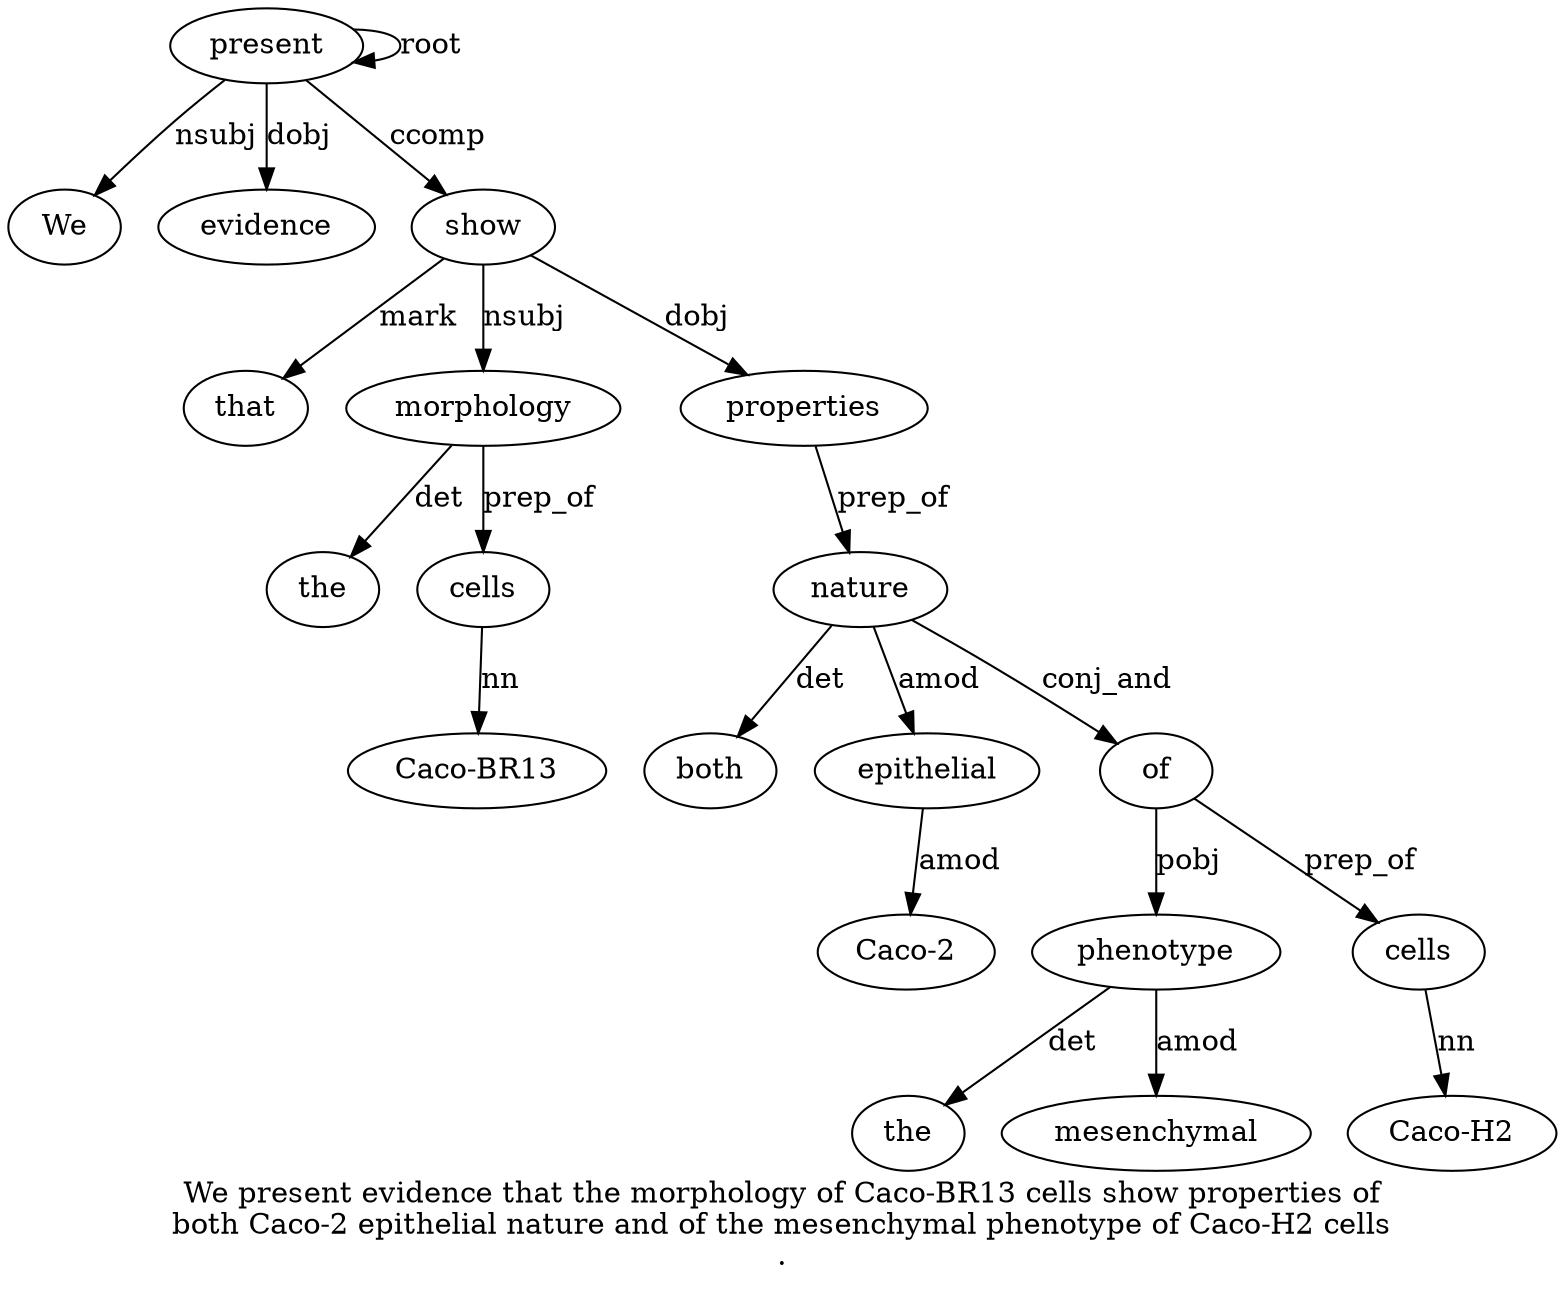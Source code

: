 digraph "We present evidence that the morphology of Caco-BR13 cells show properties of both Caco-2 epithelial nature and of the mesenchymal phenotype of Caco-H2 cells ." {
label="We present evidence that the morphology of Caco-BR13 cells show properties of
both Caco-2 epithelial nature and of the mesenchymal phenotype of Caco-H2 cells
.";
present2 [style=filled, fillcolor=white, label=present];
We1 [style=filled, fillcolor=white, label=We];
present2 -> We1  [label=nsubj];
present2 -> present2  [label=root];
evidence3 [style=filled, fillcolor=white, label=evidence];
present2 -> evidence3  [label=dobj];
show10 [style=filled, fillcolor=white, label=show];
that4 [style=filled, fillcolor=white, label=that];
show10 -> that4  [label=mark];
morphology6 [style=filled, fillcolor=white, label=morphology];
the5 [style=filled, fillcolor=white, label=the];
morphology6 -> the5  [label=det];
show10 -> morphology6  [label=nsubj];
cells9 [style=filled, fillcolor=white, label=cells];
"Caco-BR138" [style=filled, fillcolor=white, label="Caco-BR13"];
cells9 -> "Caco-BR138"  [label=nn];
morphology6 -> cells9  [label=prep_of];
present2 -> show10  [label=ccomp];
properties11 [style=filled, fillcolor=white, label=properties];
show10 -> properties11  [label=dobj];
nature16 [style=filled, fillcolor=white, label=nature];
both13 [style=filled, fillcolor=white, label=both];
nature16 -> both13  [label=det];
epithelial15 [style=filled, fillcolor=white, label=epithelial];
"Caco-214" [style=filled, fillcolor=white, label="Caco-2"];
epithelial15 -> "Caco-214"  [label=amod];
nature16 -> epithelial15  [label=amod];
properties11 -> nature16  [label=prep_of];
of18 [style=filled, fillcolor=white, label=of];
nature16 -> of18  [label=conj_and];
phenotype21 [style=filled, fillcolor=white, label=phenotype];
the19 [style=filled, fillcolor=white, label=the];
phenotype21 -> the19  [label=det];
mesenchymal20 [style=filled, fillcolor=white, label=mesenchymal];
phenotype21 -> mesenchymal20  [label=amod];
of18 -> phenotype21  [label=pobj];
cells24 [style=filled, fillcolor=white, label=cells];
"Caco-H23" [style=filled, fillcolor=white, label="Caco-H2"];
cells24 -> "Caco-H23"  [label=nn];
of18 -> cells24  [label=prep_of];
}
